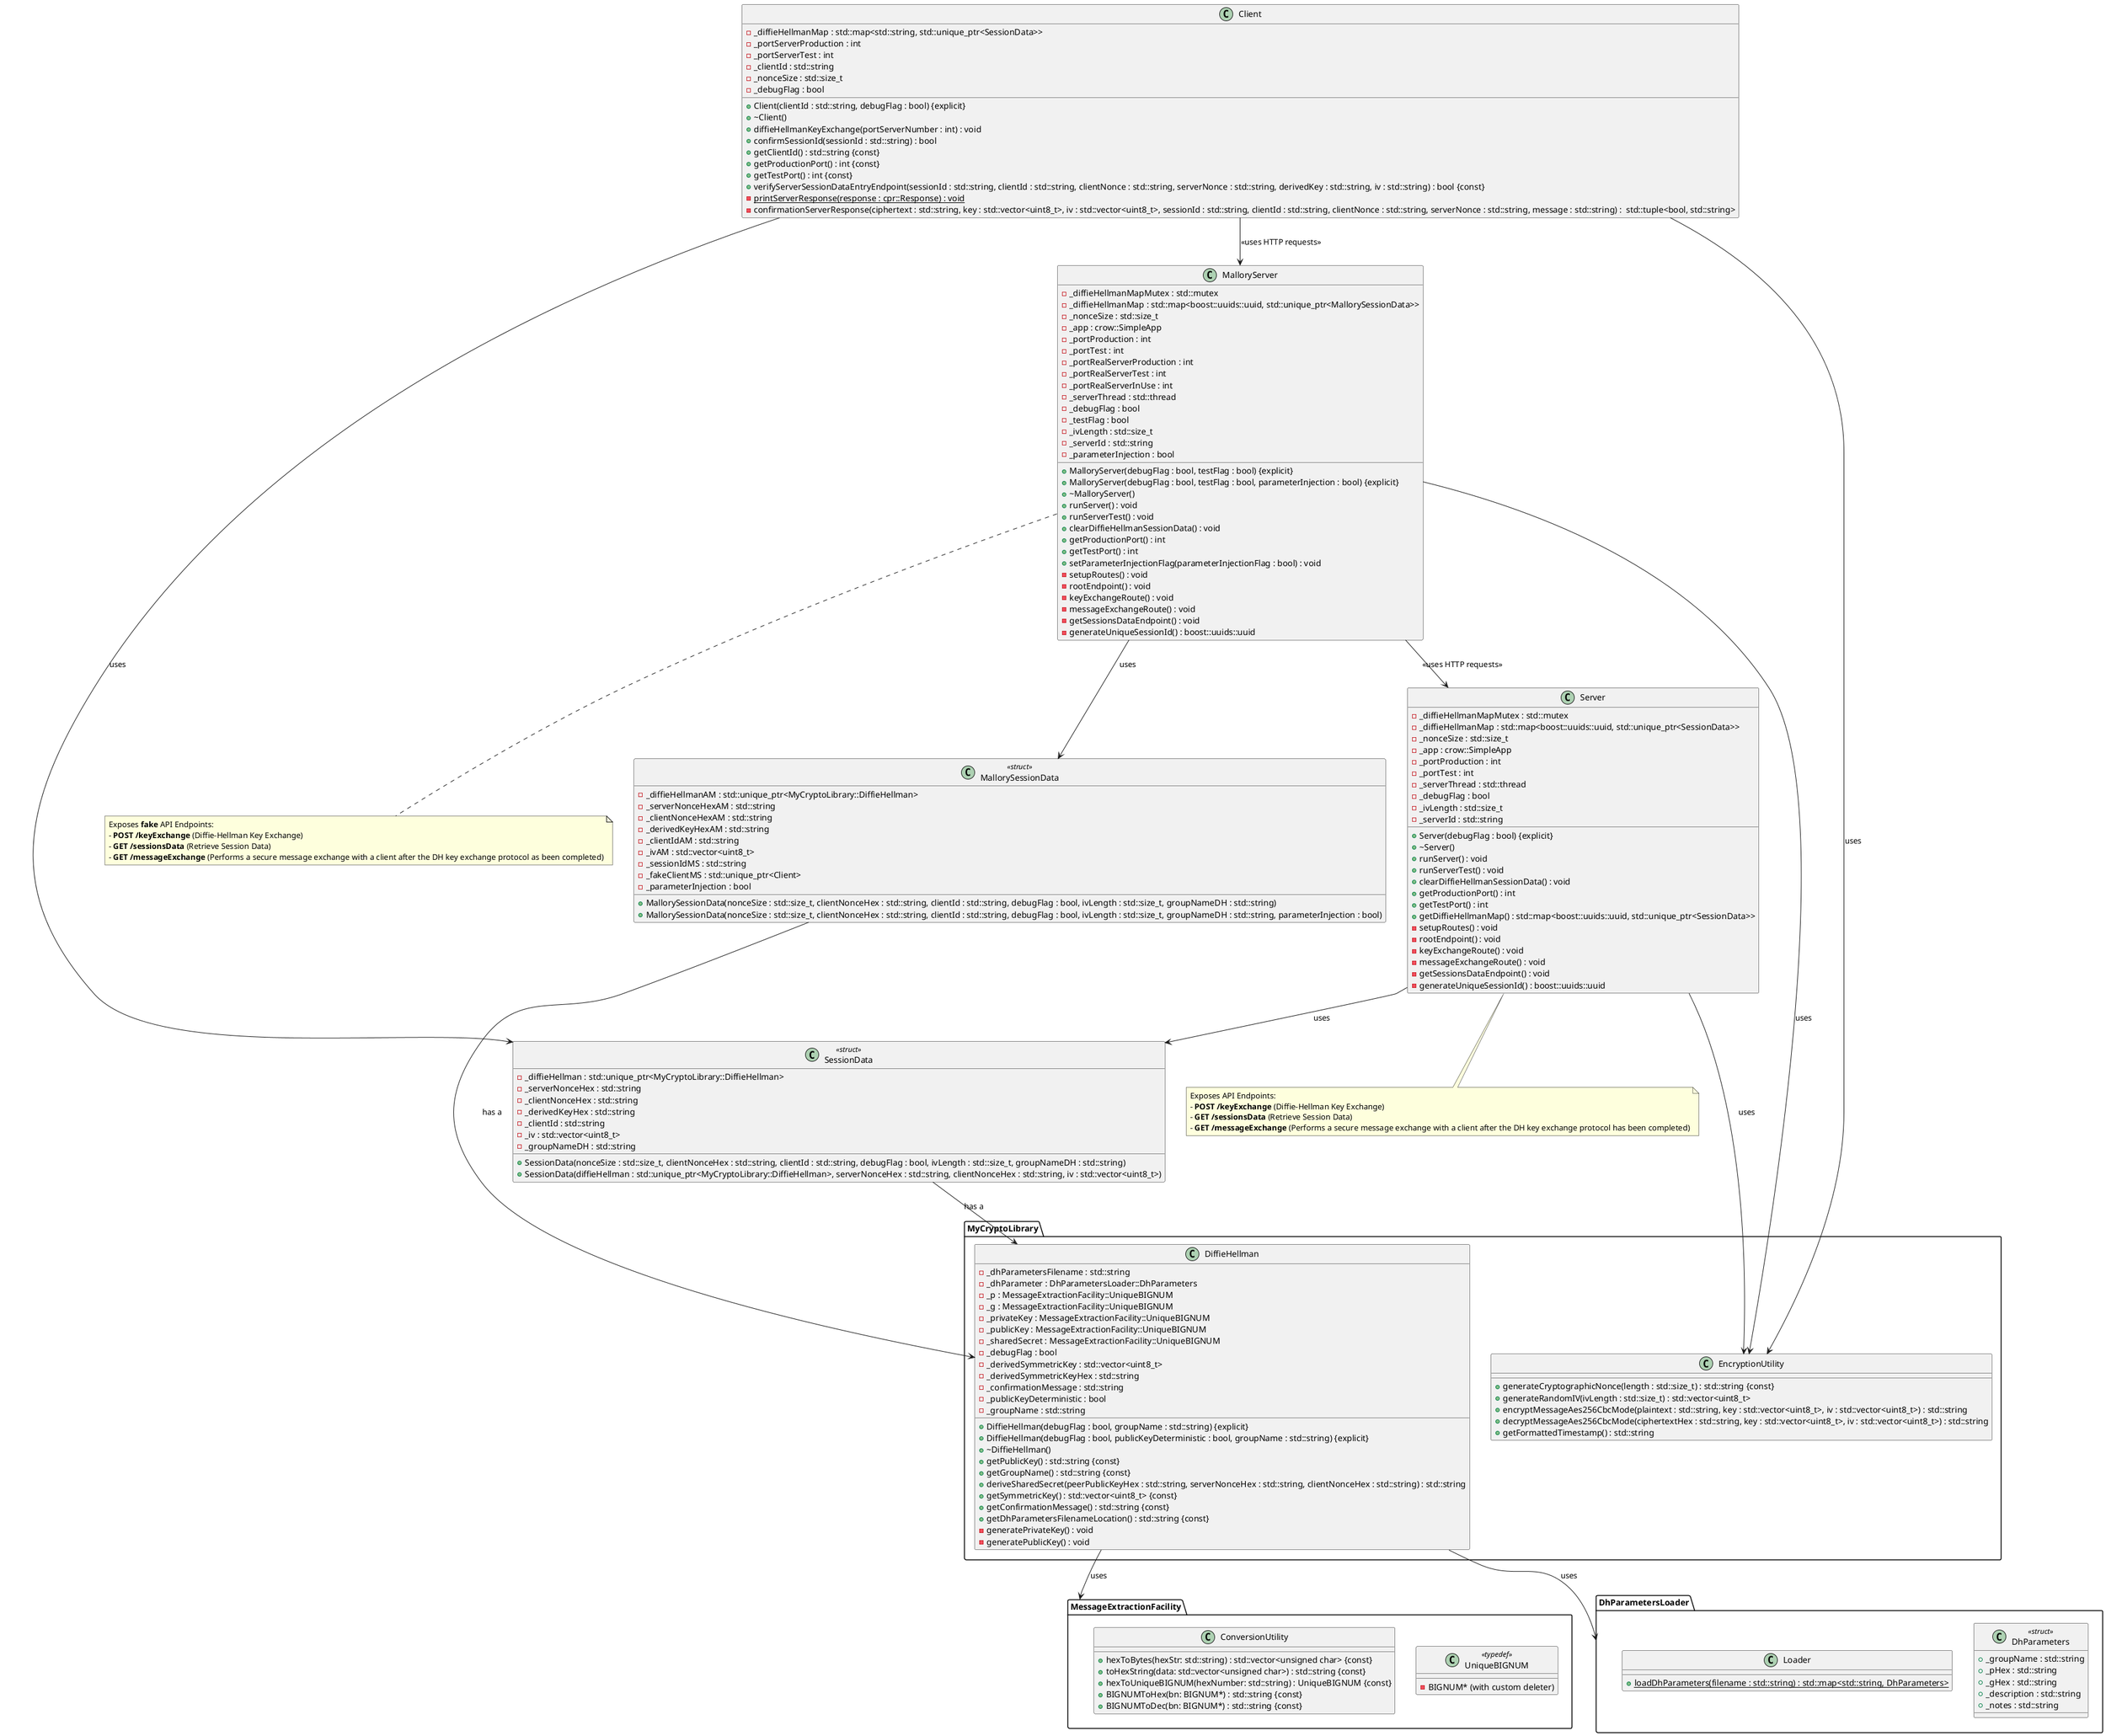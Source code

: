 "@startuml MITM_with_injected_g_parameters_attack_class_diagram"


class Server {
    - _diffieHellmanMapMutex : std::mutex
    - _diffieHellmanMap : std::map<boost::uuids::uuid, std::unique_ptr<SessionData>>
    - _nonceSize : std::size_t
    - _app : crow::SimpleApp
    - _portProduction : int
    - _portTest : int
    - _serverThread : std::thread
    - _debugFlag : bool
    - _ivLength : std::size_t
    - _serverId : std::string
    
    + Server(debugFlag : bool) {explicit}
    + ~Server()
    + runServer() : void
    + runServerTest() : void
    + clearDiffieHellmanSessionData() : void
    + getProductionPort() : int
    + getTestPort() : int
    + getDiffieHellmanMap() : std::map<boost::uuids::uuid, std::unique_ptr<SessionData>>
    - setupRoutes() : void
    - rootEndpoint() : void
    - keyExchangeRoute() : void
    - messageExchangeRoute() : void
    - getSessionsDataEndpoint() : void
    - generateUniqueSessionId() : boost::uuids::uuid
}

note "Exposes API Endpoints:\n- **POST /keyExchange** (Diffie-Hellman Key Exchange)\n- **GET /sessionsData** (Retrieve Session Data)\n- **GET /messageExchange** (Performs a secure message exchange with a client after the DH key exchange protocol has been completed)" as ServerEndpointsNote
Server .. ServerEndpointsNote

class MalloryServer {
    - _diffieHellmanMapMutex : std::mutex
    - _diffieHellmanMap : std::map<boost::uuids::uuid, std::unique_ptr<MallorySessionData>>
    - _nonceSize : std::size_t
    - _app : crow::SimpleApp
    - _portProduction : int
    - _portTest : int
    - _portRealServerProduction : int
    - _portRealServerTest : int
    - _portRealServerInUse : int
    - _serverThread : std::thread
    - _debugFlag : bool
    - _testFlag : bool
    - _ivLength : std::size_t
    - _serverId : std::string
    - _parameterInjection : bool
    
    + MalloryServer(debugFlag : bool, testFlag : bool) {explicit}
    + MalloryServer(debugFlag : bool, testFlag : bool, parameterInjection : bool) {explicit}
    + ~MalloryServer()
    + runServer() : void
    + runServerTest() : void
    + clearDiffieHellmanSessionData() : void
    + getProductionPort() : int
    + getTestPort() : int
    + setParameterInjectionFlag(parameterInjectionFlag : bool) : void
    - setupRoutes() : void
    - rootEndpoint() : void
    - keyExchangeRoute() : void
    - messageExchangeRoute() : void
    - getSessionsDataEndpoint() : void
    - generateUniqueSessionId() : boost::uuids::uuid
}

note "Exposes **fake** API Endpoints:\n- **POST /keyExchange** (Diffie-Hellman Key Exchange)\n- **GET /sessionsData** (Retrieve Session Data)\n- **GET /messageExchange** (Performs a secure message exchange with a client after the DH key exchange protocol as been completed)" as MalloryServerEndpointsNote
MalloryServer .. MalloryServerEndpointsNote

class Client {
    - _diffieHellmanMap : std::map<std::string, std::unique_ptr<SessionData>>
    - _portServerProduction : int
    - _portServerTest : int 
    - _clientId : std::string
    - _nonceSize : std::size_t
    - _debugFlag : bool

    + Client(clientId : std::string, debugFlag : bool) {explicit}
    + ~Client()
    + diffieHellmanKeyExchange(portServerNumber : int) : void
    + confirmSessionId(sessionId : std::string) : bool
    + getClientId() : std::string {const}
    + getProductionPort() : int {const}
    + getTestPort() : int {const}
    + verifyServerSessionDataEntryEndpoint(sessionId : std::string, clientId : std::string, clientNonce : std::string, serverNonce : std::string, derivedKey : std::string, iv : std::string) : bool {const}
    - printServerResponse(response : cpr::Response) : void {static}
    - confirmationServerResponse(ciphertext : std::string, key : std::vector<uint8_t>, iv : std::vector<uint8_t>, sessionId : std::string, clientId : std::string, clientNonce : std::string, serverNonce : std::string, message : std::string) :  std::tuple<bool, std::string>
}

class SessionData <<struct>> {
    - _diffieHellman : std::unique_ptr<MyCryptoLibrary::DiffieHellman>
    - _serverNonceHex : std::string
    - _clientNonceHex : std::string
    - _derivedKeyHex : std::string
    - _clientId : std::string
    - _iv : std::vector<uint8_t>
    - _groupNameDH : std::string

    + SessionData(nonceSize : std::size_t, clientNonceHex : std::string, clientId : std::string, debugFlag : bool, ivLength : std::size_t, groupNameDH : std::string)
    + SessionData(diffieHellman : std::unique_ptr<MyCryptoLibrary::DiffieHellman>, serverNonceHex : std::string, clientNonceHex : std::string, iv : std::vector<uint8_t>)
}

class MallorySessionData <<struct>> {
    - _diffieHellmanAM : std::unique_ptr<MyCryptoLibrary::DiffieHellman>
    - _serverNonceHexAM : std::string
    - _clientNonceHexAM : std::string
    - _derivedKeyHexAM : std::string
    - _clientIdAM : std::string
    - _ivAM : std::vector<uint8_t>
    - _sessionIdMS : std::string
    - _fakeClientMS : std::unique_ptr<Client>
    - _parameterInjection : bool

    + MallorySessionData(nonceSize : std::size_t, clientNonceHex : std::string, clientId : std::string, debugFlag : bool, ivLength : std::size_t, groupNameDH : std::string)
    + MallorySessionData(nonceSize : std::size_t, clientNonceHex : std::string, clientId : std::string, debugFlag : bool, ivLength : std::size_t, groupNameDH : std::string, parameterInjection : bool)
}

namespace MyCryptoLibrary {
    class DiffieHellman {
        - _dhParametersFilename : std::string
        - _dhParameter : DhParametersLoader::DhParameters
        - _p : MessageExtractionFacility::UniqueBIGNUM
        - _g : MessageExtractionFacility::UniqueBIGNUM
        - _privateKey : MessageExtractionFacility::UniqueBIGNUM
        - _publicKey : MessageExtractionFacility::UniqueBIGNUM
        - _sharedSecret : MessageExtractionFacility::UniqueBIGNUM
        - _debugFlag : bool
        - _derivedSymmetricKey : std::vector<uint8_t>
        - _derivedSymmetricKeyHex : std::string
        - _confirmationMessage : std::string
        - _publicKeyDeterministic : bool
        - _groupName : std::string

        + DiffieHellman(debugFlag : bool, groupName : std::string) {explicit}
        + DiffieHellman(debugFlag : bool, publicKeyDeterministic : bool, groupName : std::string) {explicit}
        + ~DiffieHellman() 
        + getPublicKey() : std::string {const}
        + getGroupName() : std::string {const}
        + deriveSharedSecret(peerPublicKeyHex : std::string, serverNonceHex : std::string, clientNonceHex : std::string) : std::string
        + getSymmetricKey() : std::vector<uint8_t> {const}
        + getConfirmationMessage() : std::string {const}
        + getDhParametersFilenameLocation() : std::string {const}
        - generatePrivateKey() : void
        - generatePublicKey() : void
    }
}

namespace MessageExtractionFacility {
  class UniqueBIGNUM <<typedef>> {
    - BIGNUM* (with custom deleter)
  }

  class ConversionUtility {
    + hexToBytes(hexStr: std::string) : std::vector<unsigned char> {const}
    + toHexString(data: std::vector<unsigned char>) : std::string {const}
    + hexToUniqueBIGNUM(hexNumber: std::string) : UniqueBIGNUM {const}
    + BIGNUMToHex(bn: BIGNUM*) : std::string {const}
    + BIGNUMToDec(bn: BIGNUM*) : std::string {const}
  }
}

namespace MyCryptoLibrary {
  class EncryptionUtility {
    + generateCryptographicNonce(length : std::size_t) : std::string {const}
    + generateRandomIV(ivLength : std::size_t) : std::vector<uint8_t>
    + encryptMessageAes256CbcMode(plaintext : std::string, key : std::vector<uint8_t>, iv : std::vector<uint8_t>) : std::string
    + decryptMessageAes256CbcMode(ciphertextHex : std::string, key : std::vector<uint8_t>, iv : std::vector<uint8_t>) : std::string
    + getFormattedTimestamp() : std::string
  }

}

namespace DhParametersLoader {
    class DhParameters <<struct>> {
        + _groupName : std::string
        + _pHex : std::string
        + _gHex : std::string
        + _description : std::string
        + _notes : std::string
    }
    class Loader {
        {static} + loadDhParameters(filename : std::string) : std::map<std::string, DhParameters>
    }
}


MyCryptoLibrary.DiffieHellman --> DhParametersLoader : uses
MyCryptoLibrary.DiffieHellman --> MessageExtractionFacility : uses

Server --> MyCryptoLibrary.EncryptionUtility : uses
MalloryServer --> MyCryptoLibrary.EncryptionUtility : uses
Client --> MyCryptoLibrary.EncryptionUtility : uses

Server --> SessionData : uses
MalloryServer --> MallorySessionData : uses
Client --> SessionData : uses

Client --> MalloryServer : "<<uses HTTP requests>>"
MalloryServer --> Server : "<<uses HTTP requests>>"

SessionData --> MyCryptoLibrary.DiffieHellman : "has a"
MallorySessionData --> MyCryptoLibrary.DiffieHellman : "has a"

@enduml